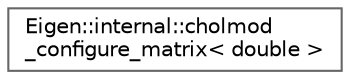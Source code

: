 digraph "Graphical Class Hierarchy"
{
 // LATEX_PDF_SIZE
  bgcolor="transparent";
  edge [fontname=Helvetica,fontsize=10,labelfontname=Helvetica,labelfontsize=10];
  node [fontname=Helvetica,fontsize=10,shape=box,height=0.2,width=0.4];
  rankdir="LR";
  Node0 [id="Node000000",label="Eigen::internal::cholmod\l_configure_matrix\< double \>",height=0.2,width=0.4,color="grey40", fillcolor="white", style="filled",URL="$structEigen_1_1internal_1_1cholmod__configure__matrix_3_01double_01_4.html",tooltip=" "];
}
